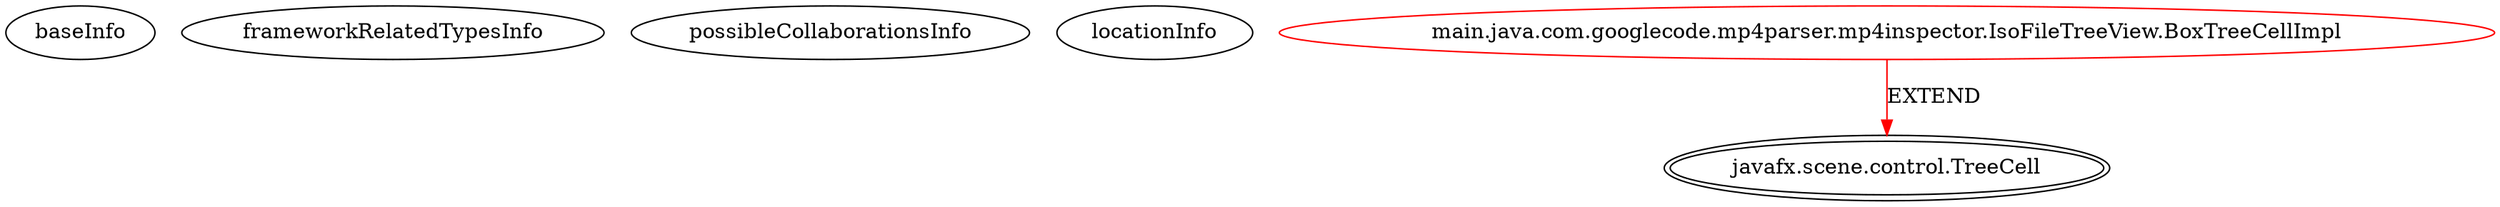digraph {
baseInfo[graphId=4074,category="extension_graph",isAnonymous=false,possibleRelation=false]
frameworkRelatedTypesInfo[0="javafx.scene.control.TreeCell"]
possibleCollaborationsInfo[]
locationInfo[projectName="sannies-isoviewer-fx",filePath="/sannies-isoviewer-fx/isoviewer-fx-master/src/main/java/com/googlecode/mp4parser/mp4inspector/IsoFileTreeView.java",contextSignature="BoxTreeCellImpl",graphId="4074"]
0[label="main.java.com.googlecode.mp4parser.mp4inspector.IsoFileTreeView.BoxTreeCellImpl",vertexType="ROOT_CLIENT_CLASS_DECLARATION",isFrameworkType=false,color=red]
1[label="javafx.scene.control.TreeCell",vertexType="FRAMEWORK_CLASS_TYPE",isFrameworkType=true,peripheries=2]
0->1[label="EXTEND",color=red]
}
